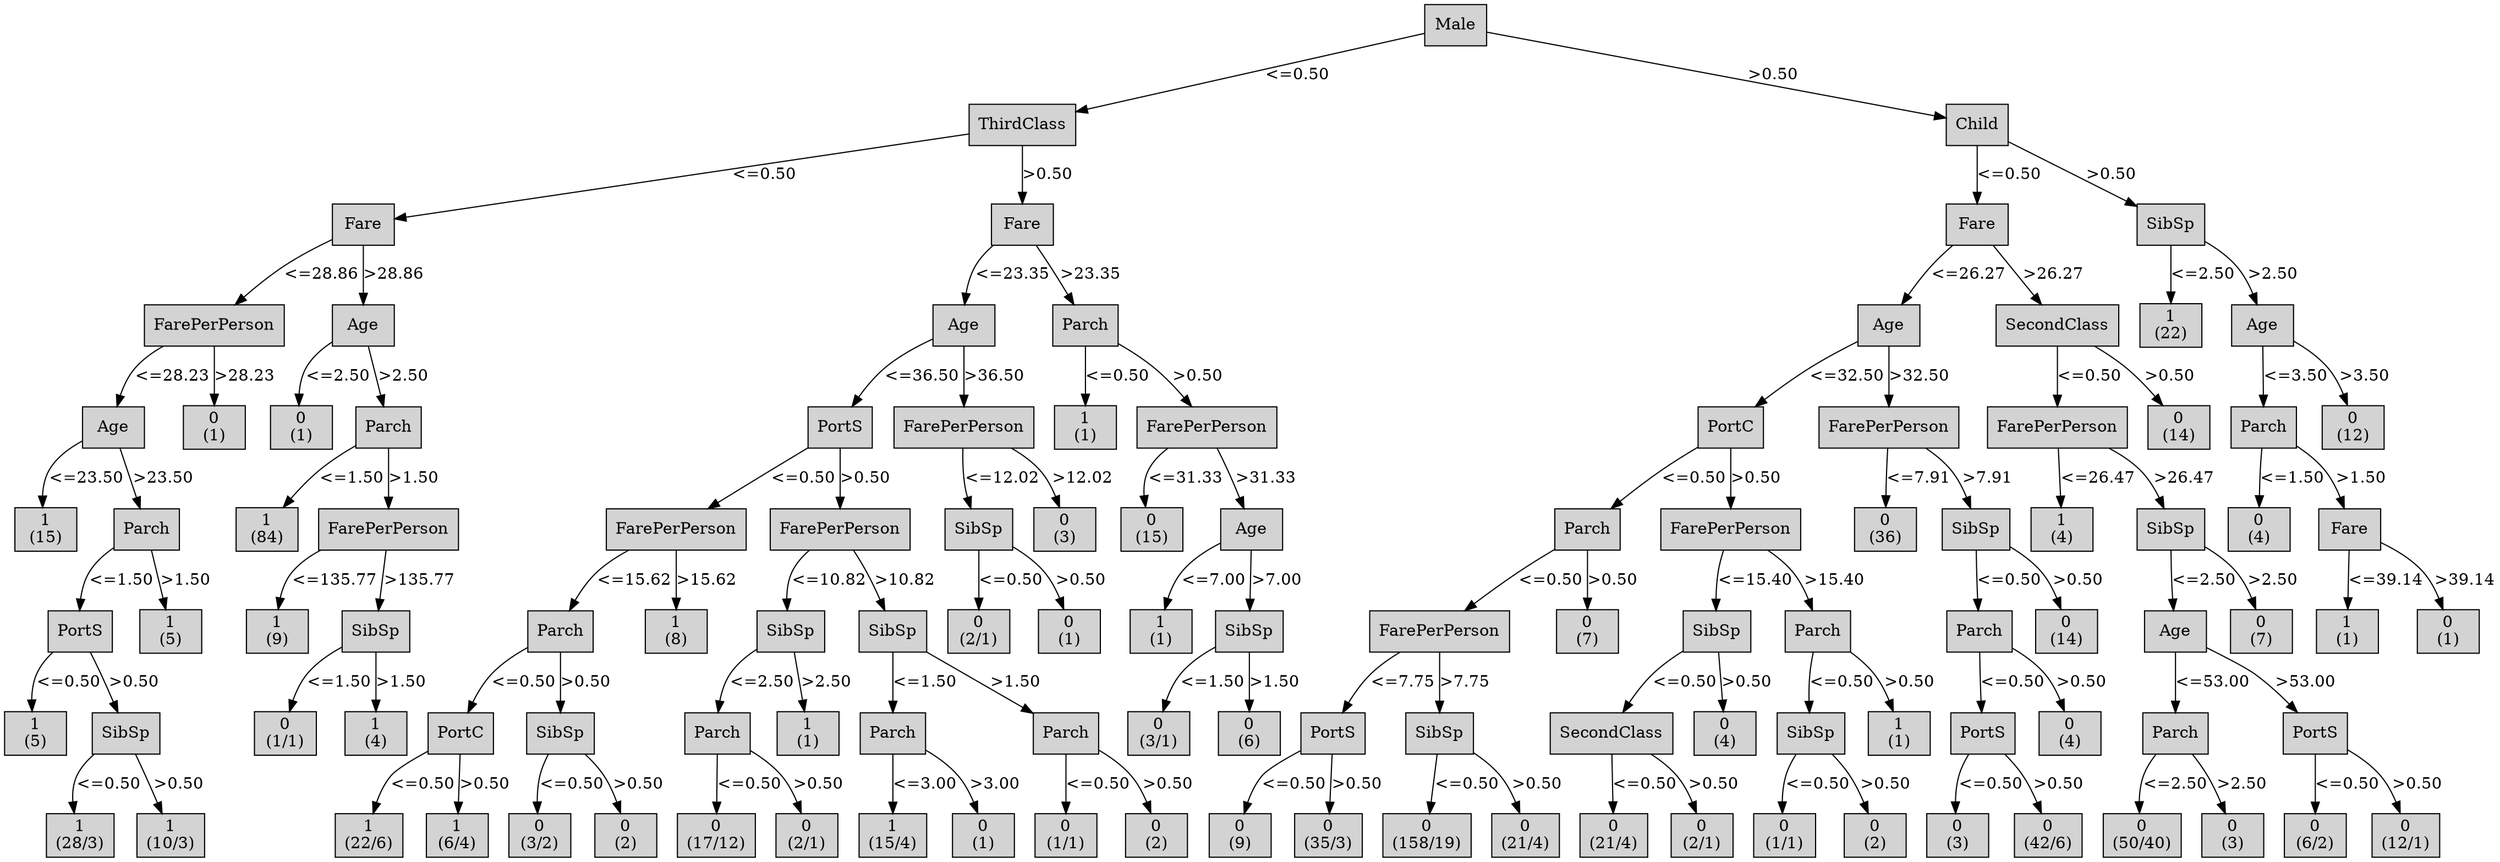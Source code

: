digraph ID3_Tree {
"0" [shape=box, style=filled, label="Male
", weight=1]
"1" [shape=box, style=filled, label="ThirdClass
", weight=2]
0 -> 1 [ label = "<=0.50"];
"2" [shape=box, style=filled, label="Fare
", weight=3]
1 -> 2 [ label = "<=0.50"];
"3" [shape=box, style=filled, label="FarePerPerson
", weight=4]
2 -> 3 [ label = "<=28.86"];
"4" [shape=box, style=filled, label="Age
", weight=5]
3 -> 4 [ label = "<=28.23"];
"5" [shape=box, style=filled, label="1
(15)
", weight=6]
4 -> 5 [ label = "<=23.50"];
"6" [shape=box, style=filled, label="Parch
", weight=6]
4 -> 6 [ label = ">23.50"];
"7" [shape=box, style=filled, label="PortS
", weight=7]
6 -> 7 [ label = "<=1.50"];
"8" [shape=box, style=filled, label="1
(5)
", weight=8]
7 -> 8 [ label = "<=0.50"];
"9" [shape=box, style=filled, label="SibSp
", weight=8]
7 -> 9 [ label = ">0.50"];
"10" [shape=box, style=filled, label="1
(28/3)
", weight=9]
9 -> 10 [ label = "<=0.50"];
"11" [shape=box, style=filled, label="1
(10/3)
", weight=9]
9 -> 11 [ label = ">0.50"];
"12" [shape=box, style=filled, label="1
(5)
", weight=7]
6 -> 12 [ label = ">1.50"];
"13" [shape=box, style=filled, label="0
(1)
", weight=5]
3 -> 13 [ label = ">28.23"];
"14" [shape=box, style=filled, label="Age
", weight=4]
2 -> 14 [ label = ">28.86"];
"15" [shape=box, style=filled, label="0
(1)
", weight=5]
14 -> 15 [ label = "<=2.50"];
"16" [shape=box, style=filled, label="Parch
", weight=5]
14 -> 16 [ label = ">2.50"];
"17" [shape=box, style=filled, label="1
(84)
", weight=6]
16 -> 17 [ label = "<=1.50"];
"18" [shape=box, style=filled, label="FarePerPerson
", weight=6]
16 -> 18 [ label = ">1.50"];
"19" [shape=box, style=filled, label="1
(9)
", weight=7]
18 -> 19 [ label = "<=135.77"];
"20" [shape=box, style=filled, label="SibSp
", weight=7]
18 -> 20 [ label = ">135.77"];
"21" [shape=box, style=filled, label="0
(1/1)
", weight=8]
20 -> 21 [ label = "<=1.50"];
"22" [shape=box, style=filled, label="1
(4)
", weight=8]
20 -> 22 [ label = ">1.50"];
"23" [shape=box, style=filled, label="Fare
", weight=3]
1 -> 23 [ label = ">0.50"];
"24" [shape=box, style=filled, label="Age
", weight=4]
23 -> 24 [ label = "<=23.35"];
"25" [shape=box, style=filled, label="PortS
", weight=5]
24 -> 25 [ label = "<=36.50"];
"26" [shape=box, style=filled, label="FarePerPerson
", weight=6]
25 -> 26 [ label = "<=0.50"];
"27" [shape=box, style=filled, label="Parch
", weight=7]
26 -> 27 [ label = "<=15.62"];
"28" [shape=box, style=filled, label="PortC
", weight=8]
27 -> 28 [ label = "<=0.50"];
"29" [shape=box, style=filled, label="1
(22/6)
", weight=9]
28 -> 29 [ label = "<=0.50"];
"30" [shape=box, style=filled, label="1
(6/4)
", weight=9]
28 -> 30 [ label = ">0.50"];
"31" [shape=box, style=filled, label="SibSp
", weight=8]
27 -> 31 [ label = ">0.50"];
"32" [shape=box, style=filled, label="0
(3/2)
", weight=9]
31 -> 32 [ label = "<=0.50"];
"33" [shape=box, style=filled, label="0
(2)
", weight=9]
31 -> 33 [ label = ">0.50"];
"34" [shape=box, style=filled, label="1
(8)
", weight=7]
26 -> 34 [ label = ">15.62"];
"35" [shape=box, style=filled, label="FarePerPerson
", weight=6]
25 -> 35 [ label = ">0.50"];
"36" [shape=box, style=filled, label="SibSp
", weight=7]
35 -> 36 [ label = "<=10.82"];
"37" [shape=box, style=filled, label="Parch
", weight=8]
36 -> 37 [ label = "<=2.50"];
"38" [shape=box, style=filled, label="0
(17/12)
", weight=9]
37 -> 38 [ label = "<=0.50"];
"39" [shape=box, style=filled, label="0
(2/1)
", weight=9]
37 -> 39 [ label = ">0.50"];
"40" [shape=box, style=filled, label="1
(1)
", weight=8]
36 -> 40 [ label = ">2.50"];
"41" [shape=box, style=filled, label="SibSp
", weight=7]
35 -> 41 [ label = ">10.82"];
"42" [shape=box, style=filled, label="Parch
", weight=8]
41 -> 42 [ label = "<=1.50"];
"43" [shape=box, style=filled, label="1
(15/4)
", weight=9]
42 -> 43 [ label = "<=3.00"];
"44" [shape=box, style=filled, label="0
(1)
", weight=9]
42 -> 44 [ label = ">3.00"];
"45" [shape=box, style=filled, label="Parch
", weight=8]
41 -> 45 [ label = ">1.50"];
"46" [shape=box, style=filled, label="0
(1/1)
", weight=9]
45 -> 46 [ label = "<=0.50"];
"47" [shape=box, style=filled, label="0
(2)
", weight=9]
45 -> 47 [ label = ">0.50"];
"48" [shape=box, style=filled, label="FarePerPerson
", weight=5]
24 -> 48 [ label = ">36.50"];
"49" [shape=box, style=filled, label="SibSp
", weight=6]
48 -> 49 [ label = "<=12.02"];
"50" [shape=box, style=filled, label="0
(2/1)
", weight=7]
49 -> 50 [ label = "<=0.50"];
"51" [shape=box, style=filled, label="0
(1)
", weight=7]
49 -> 51 [ label = ">0.50"];
"52" [shape=box, style=filled, label="0
(3)
", weight=6]
48 -> 52 [ label = ">12.02"];
"53" [shape=box, style=filled, label="Parch
", weight=4]
23 -> 53 [ label = ">23.35"];
"54" [shape=box, style=filled, label="1
(1)
", weight=5]
53 -> 54 [ label = "<=0.50"];
"55" [shape=box, style=filled, label="FarePerPerson
", weight=5]
53 -> 55 [ label = ">0.50"];
"56" [shape=box, style=filled, label="0
(15)
", weight=6]
55 -> 56 [ label = "<=31.33"];
"57" [shape=box, style=filled, label="Age
", weight=6]
55 -> 57 [ label = ">31.33"];
"58" [shape=box, style=filled, label="1
(1)
", weight=7]
57 -> 58 [ label = "<=7.00"];
"59" [shape=box, style=filled, label="SibSp
", weight=7]
57 -> 59 [ label = ">7.00"];
"60" [shape=box, style=filled, label="0
(3/1)
", weight=8]
59 -> 60 [ label = "<=1.50"];
"61" [shape=box, style=filled, label="0
(6)
", weight=8]
59 -> 61 [ label = ">1.50"];
"62" [shape=box, style=filled, label="Child
", weight=2]
0 -> 62 [ label = ">0.50"];
"63" [shape=box, style=filled, label="Fare
", weight=3]
62 -> 63 [ label = "<=0.50"];
"64" [shape=box, style=filled, label="Age
", weight=4]
63 -> 64 [ label = "<=26.27"];
"65" [shape=box, style=filled, label="PortC
", weight=5]
64 -> 65 [ label = "<=32.50"];
"66" [shape=box, style=filled, label="Parch
", weight=6]
65 -> 66 [ label = "<=0.50"];
"67" [shape=box, style=filled, label="FarePerPerson
", weight=7]
66 -> 67 [ label = "<=0.50"];
"68" [shape=box, style=filled, label="PortS
", weight=8]
67 -> 68 [ label = "<=7.75"];
"69" [shape=box, style=filled, label="0
(9)
", weight=9]
68 -> 69 [ label = "<=0.50"];
"70" [shape=box, style=filled, label="0
(35/3)
", weight=9]
68 -> 70 [ label = ">0.50"];
"71" [shape=box, style=filled, label="SibSp
", weight=8]
67 -> 71 [ label = ">7.75"];
"72" [shape=box, style=filled, label="0
(158/19)
", weight=9]
71 -> 72 [ label = "<=0.50"];
"73" [shape=box, style=filled, label="0
(21/4)
", weight=9]
71 -> 73 [ label = ">0.50"];
"74" [shape=box, style=filled, label="0
(7)
", weight=7]
66 -> 74 [ label = ">0.50"];
"75" [shape=box, style=filled, label="FarePerPerson
", weight=6]
65 -> 75 [ label = ">0.50"];
"76" [shape=box, style=filled, label="SibSp
", weight=7]
75 -> 76 [ label = "<=15.40"];
"77" [shape=box, style=filled, label="SecondClass
", weight=8]
76 -> 77 [ label = "<=0.50"];
"78" [shape=box, style=filled, label="0
(21/4)
", weight=9]
77 -> 78 [ label = "<=0.50"];
"79" [shape=box, style=filled, label="0
(2/1)
", weight=9]
77 -> 79 [ label = ">0.50"];
"80" [shape=box, style=filled, label="0
(4)
", weight=8]
76 -> 80 [ label = ">0.50"];
"81" [shape=box, style=filled, label="Parch
", weight=7]
75 -> 81 [ label = ">15.40"];
"82" [shape=box, style=filled, label="SibSp
", weight=8]
81 -> 82 [ label = "<=0.50"];
"83" [shape=box, style=filled, label="0
(1/1)
", weight=9]
82 -> 83 [ label = "<=0.50"];
"84" [shape=box, style=filled, label="0
(2)
", weight=9]
82 -> 84 [ label = ">0.50"];
"85" [shape=box, style=filled, label="1
(1)
", weight=8]
81 -> 85 [ label = ">0.50"];
"86" [shape=box, style=filled, label="FarePerPerson
", weight=5]
64 -> 86 [ label = ">32.50"];
"87" [shape=box, style=filled, label="0
(36)
", weight=6]
86 -> 87 [ label = "<=7.91"];
"88" [shape=box, style=filled, label="SibSp
", weight=6]
86 -> 88 [ label = ">7.91"];
"89" [shape=box, style=filled, label="Parch
", weight=7]
88 -> 89 [ label = "<=0.50"];
"90" [shape=box, style=filled, label="PortS
", weight=8]
89 -> 90 [ label = "<=0.50"];
"91" [shape=box, style=filled, label="0
(3)
", weight=9]
90 -> 91 [ label = "<=0.50"];
"92" [shape=box, style=filled, label="0
(42/6)
", weight=9]
90 -> 92 [ label = ">0.50"];
"93" [shape=box, style=filled, label="0
(4)
", weight=8]
89 -> 93 [ label = ">0.50"];
"94" [shape=box, style=filled, label="0
(14)
", weight=7]
88 -> 94 [ label = ">0.50"];
"95" [shape=box, style=filled, label="SecondClass
", weight=4]
63 -> 95 [ label = ">26.27"];
"96" [shape=box, style=filled, label="FarePerPerson
", weight=5]
95 -> 96 [ label = "<=0.50"];
"97" [shape=box, style=filled, label="1
(4)
", weight=6]
96 -> 97 [ label = "<=26.47"];
"98" [shape=box, style=filled, label="SibSp
", weight=6]
96 -> 98 [ label = ">26.47"];
"99" [shape=box, style=filled, label="Age
", weight=7]
98 -> 99 [ label = "<=2.50"];
"100" [shape=box, style=filled, label="Parch
", weight=8]
99 -> 100 [ label = "<=53.00"];
"101" [shape=box, style=filled, label="0
(50/40)
", weight=9]
100 -> 101 [ label = "<=2.50"];
"102" [shape=box, style=filled, label="0
(3)
", weight=9]
100 -> 102 [ label = ">2.50"];
"103" [shape=box, style=filled, label="PortS
", weight=8]
99 -> 103 [ label = ">53.00"];
"104" [shape=box, style=filled, label="0
(6/2)
", weight=9]
103 -> 104 [ label = "<=0.50"];
"105" [shape=box, style=filled, label="0
(12/1)
", weight=9]
103 -> 105 [ label = ">0.50"];
"106" [shape=box, style=filled, label="0
(7)
", weight=7]
98 -> 106 [ label = ">2.50"];
"107" [shape=box, style=filled, label="0
(14)
", weight=5]
95 -> 107 [ label = ">0.50"];
"108" [shape=box, style=filled, label="SibSp
", weight=3]
62 -> 108 [ label = ">0.50"];
"109" [shape=box, style=filled, label="1
(22)
", weight=4]
108 -> 109 [ label = "<=2.50"];
"110" [shape=box, style=filled, label="Age
", weight=4]
108 -> 110 [ label = ">2.50"];
"111" [shape=box, style=filled, label="Parch
", weight=5]
110 -> 111 [ label = "<=3.50"];
"112" [shape=box, style=filled, label="0
(4)
", weight=6]
111 -> 112 [ label = "<=1.50"];
"113" [shape=box, style=filled, label="Fare
", weight=6]
111 -> 113 [ label = ">1.50"];
"114" [shape=box, style=filled, label="1
(1)
", weight=7]
113 -> 114 [ label = "<=39.14"];
"115" [shape=box, style=filled, label="0
(1)
", weight=7]
113 -> 115 [ label = ">39.14"];
"116" [shape=box, style=filled, label="0
(12)
", weight=5]
110 -> 116 [ label = ">3.50"];
{rank=same; 0;};
{rank=same; 1;62;};
{rank=same; 2;23;63;108;};
{rank=same; 3;14;24;53;64;95;109;110;};
{rank=same; 4;13;15;16;25;48;54;55;65;86;96;107;111;116;};
{rank=same; 5;6;17;18;26;35;49;52;56;57;66;75;87;88;97;98;112;113;};
{rank=same; 7;12;19;20;27;34;36;41;50;51;58;59;67;74;76;81;89;94;99;106;114;115;};
{rank=same; 8;9;21;22;28;31;37;40;42;45;60;61;68;71;77;80;82;85;90;93;100;103;};
{rank=same; 10;11;29;30;32;33;38;39;43;44;46;47;69;70;72;73;78;79;83;84;91;92;101;102;104;105;};
}